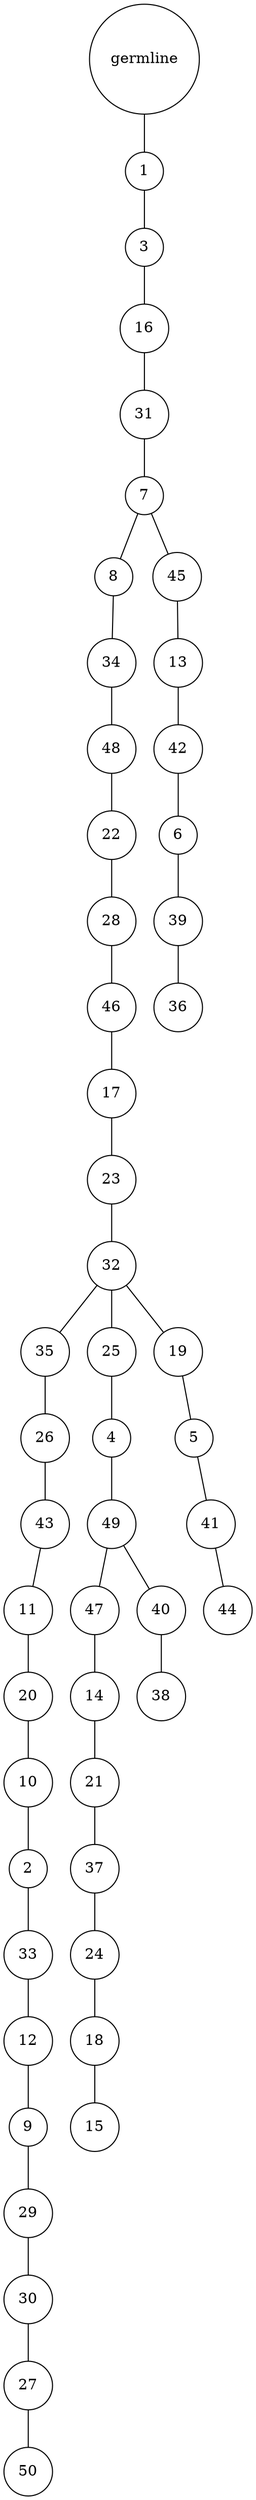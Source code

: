 graph {
	rankdir=UD;
	splines=line;
	node [shape=circle]
	"0x7f54275d6c40" [label="germline"];
	"0x7f54275d6c70" [label="1"];
	"0x7f54275d6c40" -- "0x7f54275d6c70" ;
	"0x7f54275d6ca0" [label="3"];
	"0x7f54275d6c70" -- "0x7f54275d6ca0" ;
	"0x7f54275d6cd0" [label="16"];
	"0x7f54275d6ca0" -- "0x7f54275d6cd0" ;
	"0x7f54275d6d00" [label="31"];
	"0x7f54275d6cd0" -- "0x7f54275d6d00" ;
	"0x7f54275d6d30" [label="7"];
	"0x7f54275d6d00" -- "0x7f54275d6d30" ;
	"0x7f54275d6d60" [label="8"];
	"0x7f54275d6d30" -- "0x7f54275d6d60" ;
	"0x7f54275d6d90" [label="34"];
	"0x7f54275d6d60" -- "0x7f54275d6d90" ;
	"0x7f54275d6dc0" [label="48"];
	"0x7f54275d6d90" -- "0x7f54275d6dc0" ;
	"0x7f54275d6df0" [label="22"];
	"0x7f54275d6dc0" -- "0x7f54275d6df0" ;
	"0x7f54275d6e20" [label="28"];
	"0x7f54275d6df0" -- "0x7f54275d6e20" ;
	"0x7f54275d6e50" [label="46"];
	"0x7f54275d6e20" -- "0x7f54275d6e50" ;
	"0x7f54275d6e80" [label="17"];
	"0x7f54275d6e50" -- "0x7f54275d6e80" ;
	"0x7f54275d6eb0" [label="23"];
	"0x7f54275d6e80" -- "0x7f54275d6eb0" ;
	"0x7f54275d6ee0" [label="32"];
	"0x7f54275d6eb0" -- "0x7f54275d6ee0" ;
	"0x7f54275d6f10" [label="35"];
	"0x7f54275d6ee0" -- "0x7f54275d6f10" ;
	"0x7f54275d6f40" [label="26"];
	"0x7f54275d6f10" -- "0x7f54275d6f40" ;
	"0x7f54275d6f70" [label="43"];
	"0x7f54275d6f40" -- "0x7f54275d6f70" ;
	"0x7f54275d6fa0" [label="11"];
	"0x7f54275d6f70" -- "0x7f54275d6fa0" ;
	"0x7f54275d6fd0" [label="20"];
	"0x7f54275d6fa0" -- "0x7f54275d6fd0" ;
	"0x7f54275e7040" [label="10"];
	"0x7f54275d6fd0" -- "0x7f54275e7040" ;
	"0x7f54275e7070" [label="2"];
	"0x7f54275e7040" -- "0x7f54275e7070" ;
	"0x7f54275e70a0" [label="33"];
	"0x7f54275e7070" -- "0x7f54275e70a0" ;
	"0x7f54275e70d0" [label="12"];
	"0x7f54275e70a0" -- "0x7f54275e70d0" ;
	"0x7f54275e7100" [label="9"];
	"0x7f54275e70d0" -- "0x7f54275e7100" ;
	"0x7f54275e7130" [label="29"];
	"0x7f54275e7100" -- "0x7f54275e7130" ;
	"0x7f54275e7160" [label="30"];
	"0x7f54275e7130" -- "0x7f54275e7160" ;
	"0x7f54275e7190" [label="27"];
	"0x7f54275e7160" -- "0x7f54275e7190" ;
	"0x7f54275e71c0" [label="50"];
	"0x7f54275e7190" -- "0x7f54275e71c0" ;
	"0x7f54275e71f0" [label="25"];
	"0x7f54275d6ee0" -- "0x7f54275e71f0" ;
	"0x7f54275e7220" [label="4"];
	"0x7f54275e71f0" -- "0x7f54275e7220" ;
	"0x7f54275e7250" [label="49"];
	"0x7f54275e7220" -- "0x7f54275e7250" ;
	"0x7f54275e7280" [label="47"];
	"0x7f54275e7250" -- "0x7f54275e7280" ;
	"0x7f54275e72b0" [label="14"];
	"0x7f54275e7280" -- "0x7f54275e72b0" ;
	"0x7f54275e72e0" [label="21"];
	"0x7f54275e72b0" -- "0x7f54275e72e0" ;
	"0x7f54275e7310" [label="37"];
	"0x7f54275e72e0" -- "0x7f54275e7310" ;
	"0x7f54275e7340" [label="24"];
	"0x7f54275e7310" -- "0x7f54275e7340" ;
	"0x7f54275e7370" [label="18"];
	"0x7f54275e7340" -- "0x7f54275e7370" ;
	"0x7f54275e73a0" [label="15"];
	"0x7f54275e7370" -- "0x7f54275e73a0" ;
	"0x7f54275e73d0" [label="40"];
	"0x7f54275e7250" -- "0x7f54275e73d0" ;
	"0x7f54275e7400" [label="38"];
	"0x7f54275e73d0" -- "0x7f54275e7400" ;
	"0x7f54275e7430" [label="19"];
	"0x7f54275d6ee0" -- "0x7f54275e7430" ;
	"0x7f54275e7460" [label="5"];
	"0x7f54275e7430" -- "0x7f54275e7460" ;
	"0x7f54275e7490" [label="41"];
	"0x7f54275e7460" -- "0x7f54275e7490" ;
	"0x7f54275e74c0" [label="44"];
	"0x7f54275e7490" -- "0x7f54275e74c0" ;
	"0x7f54275e74f0" [label="45"];
	"0x7f54275d6d30" -- "0x7f54275e74f0" ;
	"0x7f54275e7520" [label="13"];
	"0x7f54275e74f0" -- "0x7f54275e7520" ;
	"0x7f54275e7550" [label="42"];
	"0x7f54275e7520" -- "0x7f54275e7550" ;
	"0x7f54275e7580" [label="6"];
	"0x7f54275e7550" -- "0x7f54275e7580" ;
	"0x7f54275e75b0" [label="39"];
	"0x7f54275e7580" -- "0x7f54275e75b0" ;
	"0x7f54275e75e0" [label="36"];
	"0x7f54275e75b0" -- "0x7f54275e75e0" ;
}
